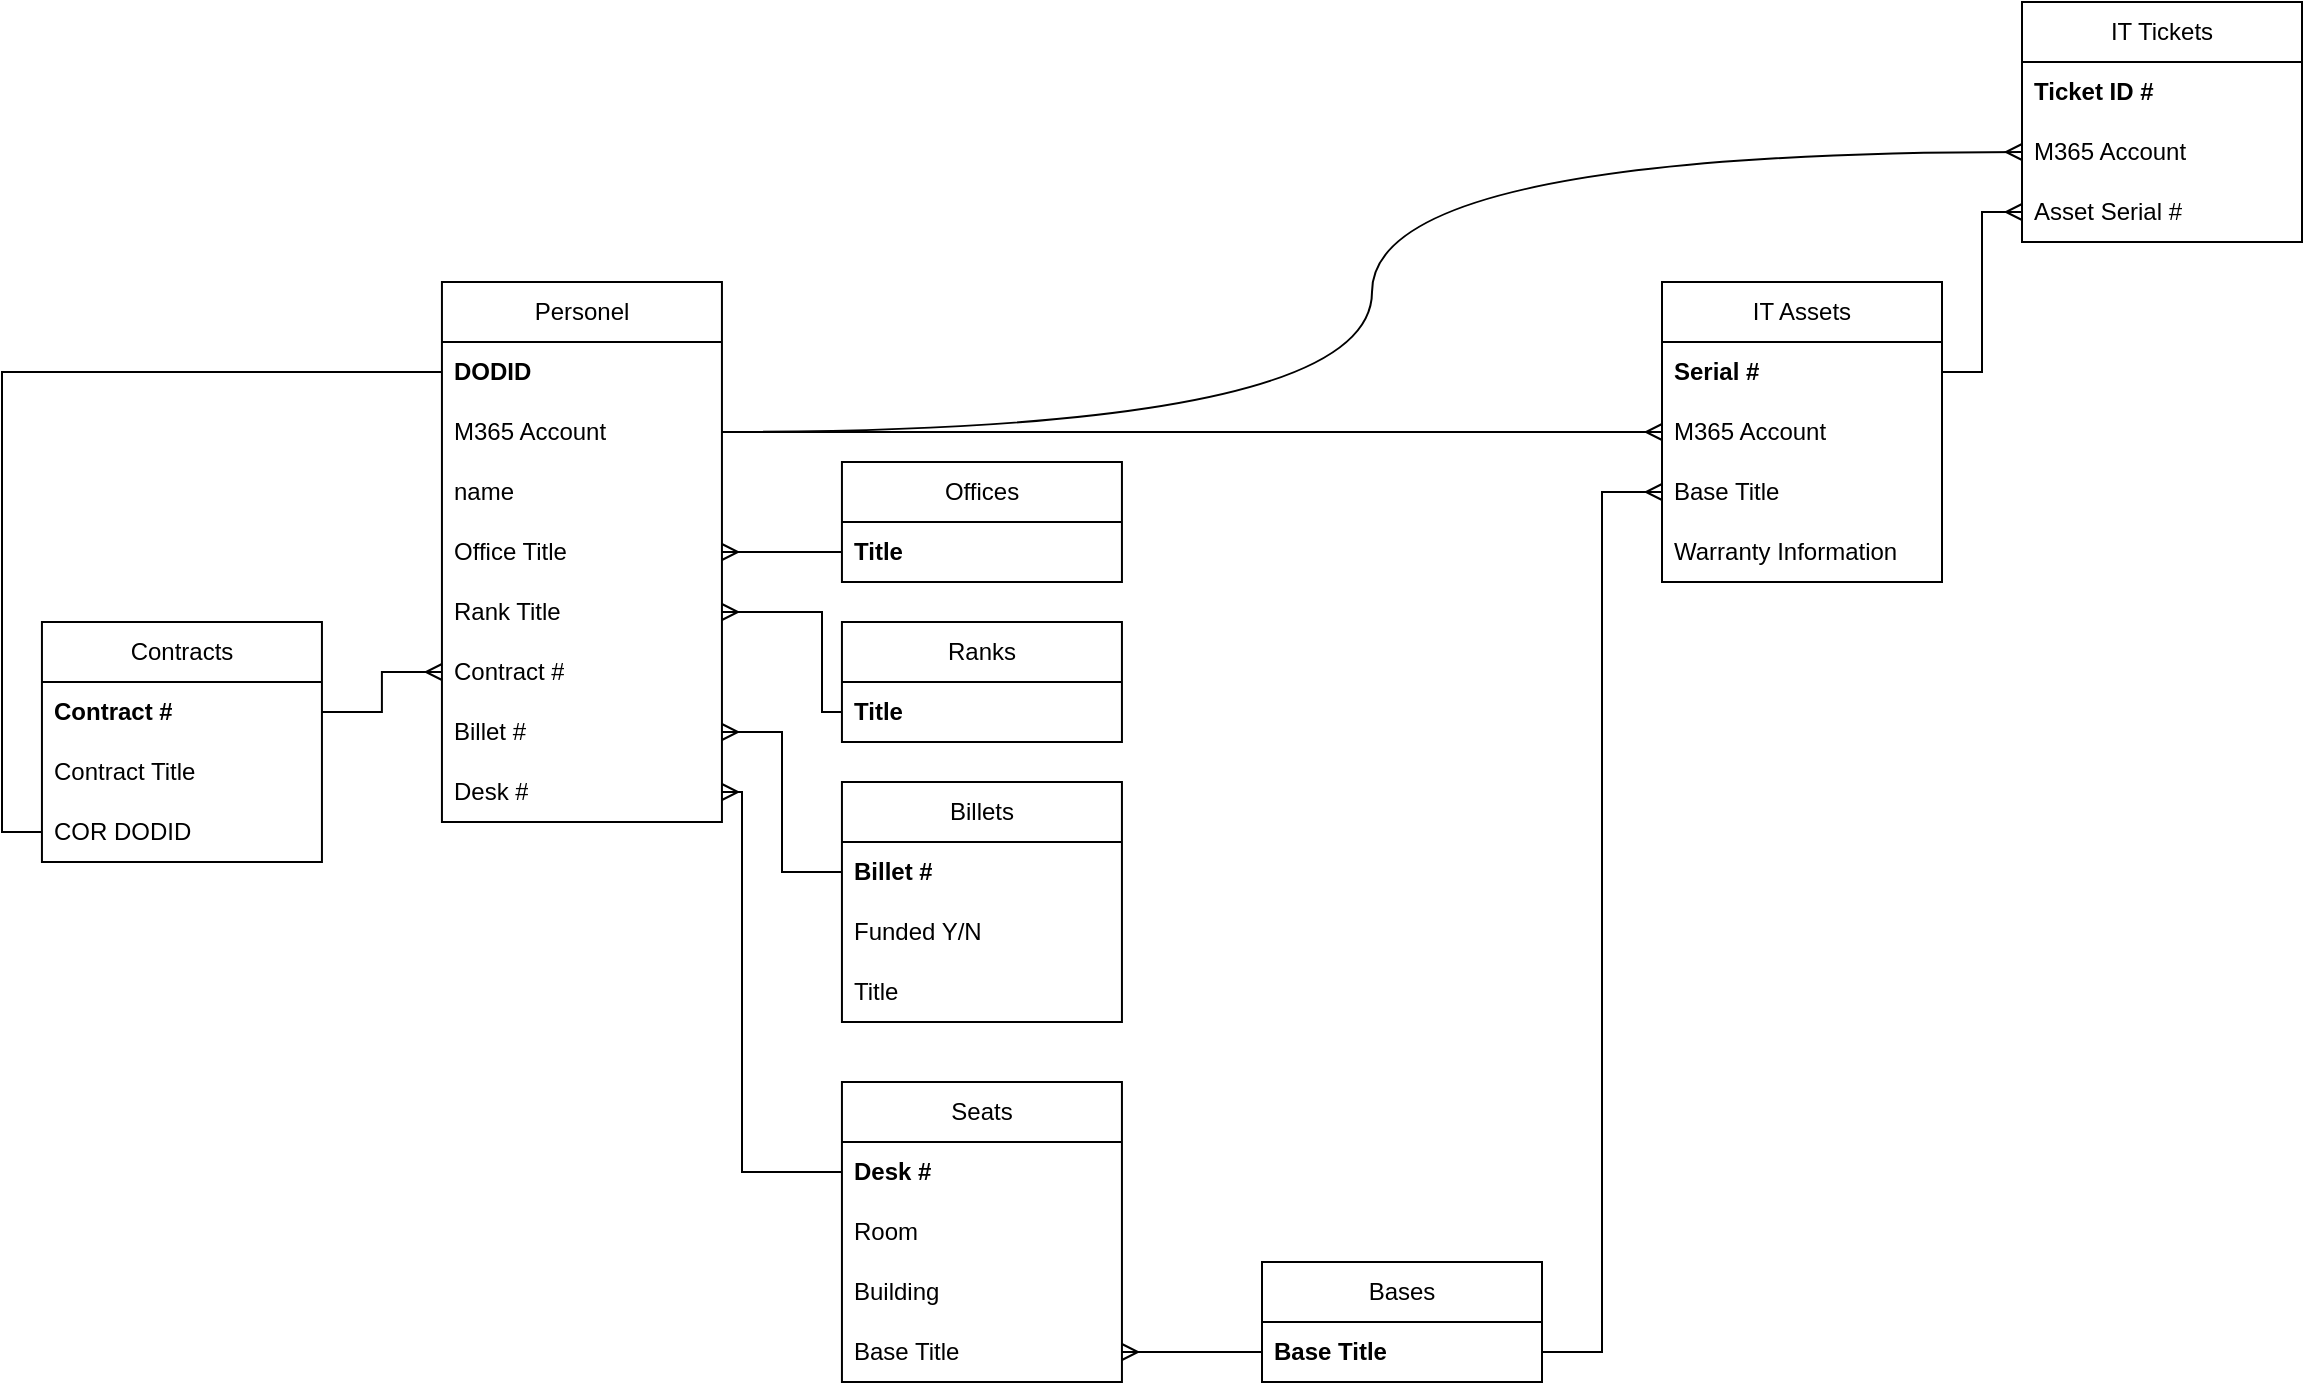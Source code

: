 <mxfile version="24.7.7">
  <diagram id="C5RBs43oDa-KdzZeNtuy" name="Page-1">
    <mxGraphModel dx="1295" dy="479" grid="1" gridSize="10" guides="1" tooltips="1" connect="1" arrows="1" fold="1" page="1" pageScale="1" pageWidth="827" pageHeight="1169" math="0" shadow="0">
      <root>
        <mxCell id="WIyWlLk6GJQsqaUBKTNV-0" />
        <mxCell id="WIyWlLk6GJQsqaUBKTNV-1" parent="WIyWlLk6GJQsqaUBKTNV-0" />
        <mxCell id="vUlH6Vl6wth67uqRiwSG-0" value="Personel" style="swimlane;fontStyle=0;childLayout=stackLayout;horizontal=1;startSize=30;horizontalStack=0;resizeParent=1;resizeParentMax=0;resizeLast=0;collapsible=1;marginBottom=0;whiteSpace=wrap;html=1;" parent="WIyWlLk6GJQsqaUBKTNV-1" vertex="1">
          <mxGeometry x="349.97" y="270" width="140" height="270" as="geometry" />
        </mxCell>
        <mxCell id="vUlH6Vl6wth67uqRiwSG-1" value="DODID" style="text;strokeColor=none;fillColor=none;align=left;verticalAlign=middle;spacingLeft=4;spacingRight=4;overflow=hidden;points=[[0,0.5],[1,0.5]];portConstraint=eastwest;rotatable=0;whiteSpace=wrap;html=1;fontStyle=1" parent="vUlH6Vl6wth67uqRiwSG-0" vertex="1">
          <mxGeometry y="30" width="140" height="30" as="geometry" />
        </mxCell>
        <mxCell id="aeiDQcz8Zeortzz3iybc-2" value="M365 Account" style="text;strokeColor=none;fillColor=none;align=left;verticalAlign=middle;spacingLeft=4;spacingRight=4;overflow=hidden;points=[[0,0.5],[1,0.5]];portConstraint=eastwest;rotatable=0;whiteSpace=wrap;html=1;" vertex="1" parent="vUlH6Vl6wth67uqRiwSG-0">
          <mxGeometry y="60" width="140" height="30" as="geometry" />
        </mxCell>
        <mxCell id="vUlH6Vl6wth67uqRiwSG-2" value="name" style="text;strokeColor=none;fillColor=none;align=left;verticalAlign=middle;spacingLeft=4;spacingRight=4;overflow=hidden;points=[[0,0.5],[1,0.5]];portConstraint=eastwest;rotatable=0;whiteSpace=wrap;html=1;" parent="vUlH6Vl6wth67uqRiwSG-0" vertex="1">
          <mxGeometry y="90" width="140" height="30" as="geometry" />
        </mxCell>
        <mxCell id="vUlH6Vl6wth67uqRiwSG-4" value="Office Title" style="text;strokeColor=none;fillColor=none;align=left;verticalAlign=middle;spacingLeft=4;spacingRight=4;overflow=hidden;points=[[0,0.5],[1,0.5]];portConstraint=eastwest;rotatable=0;whiteSpace=wrap;html=1;" parent="vUlH6Vl6wth67uqRiwSG-0" vertex="1">
          <mxGeometry y="120" width="140" height="30" as="geometry" />
        </mxCell>
        <mxCell id="vUlH6Vl6wth67uqRiwSG-6" value="Rank Title" style="text;strokeColor=none;fillColor=none;align=left;verticalAlign=middle;spacingLeft=4;spacingRight=4;overflow=hidden;points=[[0,0.5],[1,0.5]];portConstraint=eastwest;rotatable=0;whiteSpace=wrap;html=1;" parent="vUlH6Vl6wth67uqRiwSG-0" vertex="1">
          <mxGeometry y="150" width="140" height="30" as="geometry" />
        </mxCell>
        <mxCell id="RHlTA52gD5KvDwEc1gdc-13" value="Contract #" style="text;strokeColor=none;fillColor=none;align=left;verticalAlign=middle;spacingLeft=4;spacingRight=4;overflow=hidden;points=[[0,0.5],[1,0.5]];portConstraint=eastwest;rotatable=0;whiteSpace=wrap;html=1;" parent="vUlH6Vl6wth67uqRiwSG-0" vertex="1">
          <mxGeometry y="180" width="140" height="30" as="geometry" />
        </mxCell>
        <mxCell id="RHlTA52gD5KvDwEc1gdc-14" value="Billet #" style="text;strokeColor=none;fillColor=none;align=left;verticalAlign=middle;spacingLeft=4;spacingRight=4;overflow=hidden;points=[[0,0.5],[1,0.5]];portConstraint=eastwest;rotatable=0;whiteSpace=wrap;html=1;" parent="vUlH6Vl6wth67uqRiwSG-0" vertex="1">
          <mxGeometry y="210" width="140" height="30" as="geometry" />
        </mxCell>
        <mxCell id="RHlTA52gD5KvDwEc1gdc-16" value="Desk #" style="text;strokeColor=none;fillColor=none;align=left;verticalAlign=middle;spacingLeft=4;spacingRight=4;overflow=hidden;points=[[0,0.5],[1,0.5]];portConstraint=eastwest;rotatable=0;whiteSpace=wrap;html=1;" parent="vUlH6Vl6wth67uqRiwSG-0" vertex="1">
          <mxGeometry y="240" width="140" height="30" as="geometry" />
        </mxCell>
        <mxCell id="vUlH6Vl6wth67uqRiwSG-7" value="Seats" style="swimlane;fontStyle=0;childLayout=stackLayout;horizontal=1;startSize=30;horizontalStack=0;resizeParent=1;resizeParentMax=0;resizeLast=0;collapsible=1;marginBottom=0;whiteSpace=wrap;html=1;" parent="WIyWlLk6GJQsqaUBKTNV-1" vertex="1">
          <mxGeometry x="549.97" y="670" width="140" height="150" as="geometry">
            <mxRectangle x="400" y="300" width="80" height="30" as="alternateBounds" />
          </mxGeometry>
        </mxCell>
        <mxCell id="vUlH6Vl6wth67uqRiwSG-8" value="Desk #" style="text;strokeColor=none;fillColor=none;align=left;verticalAlign=middle;spacingLeft=4;spacingRight=4;overflow=hidden;points=[[0,0.5],[1,0.5]];portConstraint=eastwest;rotatable=0;whiteSpace=wrap;html=1;fontStyle=1" parent="vUlH6Vl6wth67uqRiwSG-7" vertex="1">
          <mxGeometry y="30" width="140" height="30" as="geometry" />
        </mxCell>
        <mxCell id="vUlH6Vl6wth67uqRiwSG-10" value="Room" style="text;strokeColor=none;fillColor=none;align=left;verticalAlign=middle;spacingLeft=4;spacingRight=4;overflow=hidden;points=[[0,0.5],[1,0.5]];portConstraint=eastwest;rotatable=0;whiteSpace=wrap;html=1;" parent="vUlH6Vl6wth67uqRiwSG-7" vertex="1">
          <mxGeometry y="60" width="140" height="30" as="geometry" />
        </mxCell>
        <mxCell id="vUlH6Vl6wth67uqRiwSG-11" value="Building" style="text;strokeColor=none;fillColor=none;align=left;verticalAlign=middle;spacingLeft=4;spacingRight=4;overflow=hidden;points=[[0,0.5],[1,0.5]];portConstraint=eastwest;rotatable=0;whiteSpace=wrap;html=1;" parent="vUlH6Vl6wth67uqRiwSG-7" vertex="1">
          <mxGeometry y="90" width="140" height="30" as="geometry" />
        </mxCell>
        <mxCell id="vUlH6Vl6wth67uqRiwSG-14" value="Base Title" style="text;strokeColor=none;fillColor=none;align=left;verticalAlign=middle;spacingLeft=4;spacingRight=4;overflow=hidden;points=[[0,0.5],[1,0.5]];portConstraint=eastwest;rotatable=0;whiteSpace=wrap;html=1;" parent="vUlH6Vl6wth67uqRiwSG-7" vertex="1">
          <mxGeometry y="120" width="140" height="30" as="geometry" />
        </mxCell>
        <mxCell id="vUlH6Vl6wth67uqRiwSG-16" value="IT Assets" style="swimlane;fontStyle=0;childLayout=stackLayout;horizontal=1;startSize=30;horizontalStack=0;resizeParent=1;resizeParentMax=0;resizeLast=0;collapsible=1;marginBottom=0;whiteSpace=wrap;html=1;" parent="WIyWlLk6GJQsqaUBKTNV-1" vertex="1">
          <mxGeometry x="960" y="270" width="140" height="150" as="geometry" />
        </mxCell>
        <mxCell id="vUlH6Vl6wth67uqRiwSG-17" value="Serial #" style="text;align=left;verticalAlign=middle;spacingLeft=4;spacingRight=4;overflow=hidden;points=[[0,0.5],[1,0.5]];portConstraint=eastwest;rotatable=0;whiteSpace=wrap;html=1;shadow=0;fontStyle=1" parent="vUlH6Vl6wth67uqRiwSG-16" vertex="1">
          <mxGeometry y="30" width="140" height="30" as="geometry" />
        </mxCell>
        <mxCell id="vUlH6Vl6wth67uqRiwSG-18" value="M365 Account" style="text;strokeColor=none;fillColor=none;align=left;verticalAlign=middle;spacingLeft=4;spacingRight=4;overflow=hidden;points=[[0,0.5],[1,0.5]];portConstraint=eastwest;rotatable=0;whiteSpace=wrap;html=1;" parent="vUlH6Vl6wth67uqRiwSG-16" vertex="1">
          <mxGeometry y="60" width="140" height="30" as="geometry" />
        </mxCell>
        <mxCell id="vUlH6Vl6wth67uqRiwSG-19" value="Base Title" style="text;strokeColor=none;fillColor=none;align=left;verticalAlign=middle;spacingLeft=4;spacingRight=4;overflow=hidden;points=[[0,0.5],[1,0.5]];portConstraint=eastwest;rotatable=0;whiteSpace=wrap;html=1;" parent="vUlH6Vl6wth67uqRiwSG-16" vertex="1">
          <mxGeometry y="90" width="140" height="30" as="geometry" />
        </mxCell>
        <mxCell id="RHlTA52gD5KvDwEc1gdc-46" value="Warranty Information" style="text;strokeColor=none;fillColor=none;align=left;verticalAlign=middle;spacingLeft=4;spacingRight=4;overflow=hidden;points=[[0,0.5],[1,0.5]];portConstraint=eastwest;rotatable=0;whiteSpace=wrap;html=1;" parent="vUlH6Vl6wth67uqRiwSG-16" vertex="1">
          <mxGeometry y="120" width="140" height="30" as="geometry" />
        </mxCell>
        <mxCell id="RHlTA52gD5KvDwEc1gdc-0" value="Billets" style="swimlane;fontStyle=0;childLayout=stackLayout;horizontal=1;startSize=30;horizontalStack=0;resizeParent=1;resizeParentMax=0;resizeLast=0;collapsible=1;marginBottom=0;whiteSpace=wrap;html=1;" parent="WIyWlLk6GJQsqaUBKTNV-1" vertex="1">
          <mxGeometry x="549.97" y="520" width="140" height="120" as="geometry" />
        </mxCell>
        <mxCell id="RHlTA52gD5KvDwEc1gdc-1" value="Billet #" style="text;strokeColor=none;fillColor=none;align=left;verticalAlign=middle;spacingLeft=4;spacingRight=4;overflow=hidden;points=[[0,0.5],[1,0.5]];portConstraint=eastwest;rotatable=0;whiteSpace=wrap;html=1;fontStyle=1" parent="RHlTA52gD5KvDwEc1gdc-0" vertex="1">
          <mxGeometry y="30" width="140" height="30" as="geometry" />
        </mxCell>
        <mxCell id="RHlTA52gD5KvDwEc1gdc-2" value="Funded Y/N" style="text;strokeColor=none;fillColor=none;align=left;verticalAlign=middle;spacingLeft=4;spacingRight=4;overflow=hidden;points=[[0,0.5],[1,0.5]];portConstraint=eastwest;rotatable=0;whiteSpace=wrap;html=1;" parent="RHlTA52gD5KvDwEc1gdc-0" vertex="1">
          <mxGeometry y="60" width="140" height="30" as="geometry" />
        </mxCell>
        <mxCell id="RHlTA52gD5KvDwEc1gdc-3" value="Title" style="text;strokeColor=none;fillColor=none;align=left;verticalAlign=middle;spacingLeft=4;spacingRight=4;overflow=hidden;points=[[0,0.5],[1,0.5]];portConstraint=eastwest;rotatable=0;whiteSpace=wrap;html=1;" parent="RHlTA52gD5KvDwEc1gdc-0" vertex="1">
          <mxGeometry y="90" width="140" height="30" as="geometry" />
        </mxCell>
        <mxCell id="RHlTA52gD5KvDwEc1gdc-7" value="Contracts" style="swimlane;fontStyle=0;childLayout=stackLayout;horizontal=1;startSize=30;horizontalStack=0;resizeParent=1;resizeParentMax=0;resizeLast=0;collapsible=1;marginBottom=0;whiteSpace=wrap;html=1;" parent="WIyWlLk6GJQsqaUBKTNV-1" vertex="1">
          <mxGeometry x="149.97" y="440" width="140" height="120" as="geometry" />
        </mxCell>
        <mxCell id="RHlTA52gD5KvDwEc1gdc-8" value="Contract #" style="text;strokeColor=none;fillColor=none;align=left;verticalAlign=middle;spacingLeft=4;spacingRight=4;overflow=hidden;points=[[0,0.5],[1,0.5]];portConstraint=eastwest;rotatable=0;whiteSpace=wrap;html=1;fontStyle=1" parent="RHlTA52gD5KvDwEc1gdc-7" vertex="1">
          <mxGeometry y="30" width="140" height="30" as="geometry" />
        </mxCell>
        <mxCell id="RHlTA52gD5KvDwEc1gdc-9" value="Contract Title" style="text;strokeColor=none;fillColor=none;align=left;verticalAlign=middle;spacingLeft=4;spacingRight=4;overflow=hidden;points=[[0,0.5],[1,0.5]];portConstraint=eastwest;rotatable=0;whiteSpace=wrap;html=1;" parent="RHlTA52gD5KvDwEc1gdc-7" vertex="1">
          <mxGeometry y="60" width="140" height="30" as="geometry" />
        </mxCell>
        <mxCell id="RHlTA52gD5KvDwEc1gdc-23" value="COR DODID" style="text;strokeColor=none;fillColor=none;align=left;verticalAlign=middle;spacingLeft=4;spacingRight=4;overflow=hidden;points=[[0,0.5],[1,0.5]];portConstraint=eastwest;rotatable=0;whiteSpace=wrap;html=1;" parent="RHlTA52gD5KvDwEc1gdc-7" vertex="1">
          <mxGeometry y="90" width="140" height="30" as="geometry" />
        </mxCell>
        <mxCell id="RHlTA52gD5KvDwEc1gdc-15" value="" style="endArrow=none;html=1;rounded=0;entryX=1;entryY=0.5;entryDx=0;entryDy=0;edgeStyle=orthogonalEdgeStyle;startArrow=ERmany;startFill=0;endFill=0;exitX=0;exitY=0.5;exitDx=0;exitDy=0;" parent="WIyWlLk6GJQsqaUBKTNV-1" source="RHlTA52gD5KvDwEc1gdc-13" target="RHlTA52gD5KvDwEc1gdc-8" edge="1">
          <mxGeometry width="50" height="50" relative="1" as="geometry">
            <mxPoint x="269.97" y="505" as="sourcePoint" />
            <mxPoint x="349.97" y="765" as="targetPoint" />
            <Array as="points">
              <mxPoint x="319.97" y="465" />
              <mxPoint x="319.97" y="485" />
            </Array>
          </mxGeometry>
        </mxCell>
        <mxCell id="RHlTA52gD5KvDwEc1gdc-24" style="edgeStyle=orthogonalEdgeStyle;rounded=0;orthogonalLoop=1;jettySize=auto;html=1;entryX=0;entryY=0.5;entryDx=0;entryDy=0;endArrow=none;endFill=0;exitX=0;exitY=0.5;exitDx=0;exitDy=0;" parent="WIyWlLk6GJQsqaUBKTNV-1" source="RHlTA52gD5KvDwEc1gdc-23" target="vUlH6Vl6wth67uqRiwSG-1" edge="1">
          <mxGeometry relative="1" as="geometry" />
        </mxCell>
        <mxCell id="RHlTA52gD5KvDwEc1gdc-25" value="Offices" style="swimlane;fontStyle=0;childLayout=stackLayout;horizontal=1;startSize=30;horizontalStack=0;resizeParent=1;resizeParentMax=0;resizeLast=0;collapsible=1;marginBottom=0;whiteSpace=wrap;html=1;" parent="WIyWlLk6GJQsqaUBKTNV-1" vertex="1">
          <mxGeometry x="549.97" y="360" width="140" height="60" as="geometry" />
        </mxCell>
        <mxCell id="RHlTA52gD5KvDwEc1gdc-26" value="Title" style="text;strokeColor=none;fillColor=none;align=left;verticalAlign=middle;spacingLeft=4;spacingRight=4;overflow=hidden;points=[[0,0.5],[1,0.5]];portConstraint=eastwest;rotatable=0;whiteSpace=wrap;html=1;fontStyle=1" parent="RHlTA52gD5KvDwEc1gdc-25" vertex="1">
          <mxGeometry y="30" width="140" height="30" as="geometry" />
        </mxCell>
        <mxCell id="RHlTA52gD5KvDwEc1gdc-29" style="edgeStyle=orthogonalEdgeStyle;rounded=0;orthogonalLoop=1;jettySize=auto;html=1;entryX=0;entryY=0.5;entryDx=0;entryDy=0;endArrow=none;endFill=0;exitX=1;exitY=0.5;exitDx=0;exitDy=0;startArrow=ERmany;startFill=0;" parent="WIyWlLk6GJQsqaUBKTNV-1" source="vUlH6Vl6wth67uqRiwSG-4" target="RHlTA52gD5KvDwEc1gdc-26" edge="1">
          <mxGeometry relative="1" as="geometry" />
        </mxCell>
        <mxCell id="RHlTA52gD5KvDwEc1gdc-31" value="Ranks" style="swimlane;fontStyle=0;childLayout=stackLayout;horizontal=1;startSize=30;horizontalStack=0;resizeParent=1;resizeParentMax=0;resizeLast=0;collapsible=1;marginBottom=0;whiteSpace=wrap;html=1;" parent="WIyWlLk6GJQsqaUBKTNV-1" vertex="1">
          <mxGeometry x="549.97" y="440" width="140" height="60" as="geometry" />
        </mxCell>
        <mxCell id="RHlTA52gD5KvDwEc1gdc-32" value="Title" style="text;strokeColor=none;fillColor=none;align=left;verticalAlign=middle;spacingLeft=4;spacingRight=4;overflow=hidden;points=[[0,0.5],[1,0.5]];portConstraint=eastwest;rotatable=0;whiteSpace=wrap;html=1;fontStyle=1" parent="RHlTA52gD5KvDwEc1gdc-31" vertex="1">
          <mxGeometry y="30" width="140" height="30" as="geometry" />
        </mxCell>
        <mxCell id="RHlTA52gD5KvDwEc1gdc-33" style="edgeStyle=orthogonalEdgeStyle;rounded=0;orthogonalLoop=1;jettySize=auto;html=1;exitX=1;exitY=0.5;exitDx=0;exitDy=0;entryX=0;entryY=0.5;entryDx=0;entryDy=0;endArrow=none;endFill=0;startArrow=ERmany;startFill=0;" parent="WIyWlLk6GJQsqaUBKTNV-1" source="vUlH6Vl6wth67uqRiwSG-6" target="RHlTA52gD5KvDwEc1gdc-32" edge="1">
          <mxGeometry relative="1" as="geometry">
            <Array as="points">
              <mxPoint x="540" y="435" />
              <mxPoint x="540" y="485" />
            </Array>
          </mxGeometry>
        </mxCell>
        <mxCell id="RHlTA52gD5KvDwEc1gdc-37" style="edgeStyle=orthogonalEdgeStyle;rounded=0;orthogonalLoop=1;jettySize=auto;html=1;startArrow=ERmany;startFill=0;endArrow=none;endFill=0;" parent="WIyWlLk6GJQsqaUBKTNV-1" source="RHlTA52gD5KvDwEc1gdc-14" target="RHlTA52gD5KvDwEc1gdc-1" edge="1">
          <mxGeometry relative="1" as="geometry" />
        </mxCell>
        <mxCell id="RHlTA52gD5KvDwEc1gdc-38" style="edgeStyle=orthogonalEdgeStyle;rounded=0;orthogonalLoop=1;jettySize=auto;html=1;entryX=0;entryY=0.5;entryDx=0;entryDy=0;startArrow=ERmany;startFill=0;endArrow=none;endFill=0;exitX=1;exitY=0.5;exitDx=0;exitDy=0;" parent="WIyWlLk6GJQsqaUBKTNV-1" source="RHlTA52gD5KvDwEc1gdc-16" target="vUlH6Vl6wth67uqRiwSG-8" edge="1">
          <mxGeometry relative="1" as="geometry">
            <Array as="points">
              <mxPoint x="500" y="525" />
              <mxPoint x="500" y="715" />
            </Array>
          </mxGeometry>
        </mxCell>
        <mxCell id="RHlTA52gD5KvDwEc1gdc-39" style="edgeStyle=orthogonalEdgeStyle;rounded=0;orthogonalLoop=1;jettySize=auto;html=1;endArrow=ERmany;endFill=0;exitX=1;exitY=0.5;exitDx=0;exitDy=0;" parent="WIyWlLk6GJQsqaUBKTNV-1" source="aeiDQcz8Zeortzz3iybc-2" target="vUlH6Vl6wth67uqRiwSG-18" edge="1">
          <mxGeometry relative="1" as="geometry" />
        </mxCell>
        <mxCell id="RHlTA52gD5KvDwEc1gdc-40" value="Bases" style="swimlane;fontStyle=0;childLayout=stackLayout;horizontal=1;startSize=30;horizontalStack=0;resizeParent=1;resizeParentMax=0;resizeLast=0;collapsible=1;marginBottom=0;whiteSpace=wrap;html=1;" parent="WIyWlLk6GJQsqaUBKTNV-1" vertex="1">
          <mxGeometry x="760" y="760" width="140" height="60" as="geometry" />
        </mxCell>
        <mxCell id="RHlTA52gD5KvDwEc1gdc-41" value="Base Title" style="text;strokeColor=none;fillColor=none;align=left;verticalAlign=middle;spacingLeft=4;spacingRight=4;overflow=hidden;points=[[0,0.5],[1,0.5]];portConstraint=eastwest;rotatable=0;whiteSpace=wrap;html=1;fontStyle=1" parent="RHlTA52gD5KvDwEc1gdc-40" vertex="1">
          <mxGeometry y="30" width="140" height="30" as="geometry" />
        </mxCell>
        <mxCell id="RHlTA52gD5KvDwEc1gdc-44" style="edgeStyle=orthogonalEdgeStyle;rounded=0;orthogonalLoop=1;jettySize=auto;html=1;entryX=0;entryY=0.5;entryDx=0;entryDy=0;startArrow=ERmany;startFill=0;endArrow=none;endFill=0;" parent="WIyWlLk6GJQsqaUBKTNV-1" source="vUlH6Vl6wth67uqRiwSG-14" target="RHlTA52gD5KvDwEc1gdc-41" edge="1">
          <mxGeometry relative="1" as="geometry" />
        </mxCell>
        <mxCell id="RHlTA52gD5KvDwEc1gdc-45" style="edgeStyle=orthogonalEdgeStyle;rounded=0;orthogonalLoop=1;jettySize=auto;html=1;entryX=1;entryY=0.5;entryDx=0;entryDy=0;startArrow=ERmany;startFill=0;endArrow=none;endFill=0;" parent="WIyWlLk6GJQsqaUBKTNV-1" source="vUlH6Vl6wth67uqRiwSG-19" target="RHlTA52gD5KvDwEc1gdc-41" edge="1">
          <mxGeometry relative="1" as="geometry" />
        </mxCell>
        <mxCell id="RHlTA52gD5KvDwEc1gdc-47" value="IT Tickets" style="swimlane;fontStyle=0;childLayout=stackLayout;horizontal=1;startSize=30;horizontalStack=0;resizeParent=1;resizeParentMax=0;resizeLast=0;collapsible=1;marginBottom=0;whiteSpace=wrap;html=1;" parent="WIyWlLk6GJQsqaUBKTNV-1" vertex="1">
          <mxGeometry x="1140" y="130" width="140" height="120" as="geometry" />
        </mxCell>
        <mxCell id="RHlTA52gD5KvDwEc1gdc-48" value="Ticket ID #" style="text;strokeColor=none;fillColor=none;align=left;verticalAlign=middle;spacingLeft=4;spacingRight=4;overflow=hidden;points=[[0,0.5],[1,0.5]];portConstraint=eastwest;rotatable=0;whiteSpace=wrap;html=1;fontStyle=1" parent="RHlTA52gD5KvDwEc1gdc-47" vertex="1">
          <mxGeometry y="30" width="140" height="30" as="geometry" />
        </mxCell>
        <mxCell id="RHlTA52gD5KvDwEc1gdc-49" value="M365 Account" style="text;strokeColor=none;fillColor=none;align=left;verticalAlign=middle;spacingLeft=4;spacingRight=4;overflow=hidden;points=[[0,0.5],[1,0.5]];portConstraint=eastwest;rotatable=0;whiteSpace=wrap;html=1;" parent="RHlTA52gD5KvDwEc1gdc-47" vertex="1">
          <mxGeometry y="60" width="140" height="30" as="geometry" />
        </mxCell>
        <mxCell id="RHlTA52gD5KvDwEc1gdc-50" value="Asset Serial #" style="text;strokeColor=none;fillColor=none;align=left;verticalAlign=middle;spacingLeft=4;spacingRight=4;overflow=hidden;points=[[0,0.5],[1,0.5]];portConstraint=eastwest;rotatable=0;whiteSpace=wrap;html=1;" parent="RHlTA52gD5KvDwEc1gdc-47" vertex="1">
          <mxGeometry y="90" width="140" height="30" as="geometry" />
        </mxCell>
        <mxCell id="RHlTA52gD5KvDwEc1gdc-51" style="edgeStyle=orthogonalEdgeStyle;rounded=0;orthogonalLoop=1;jettySize=auto;html=1;entryX=0;entryY=0.5;entryDx=0;entryDy=0;endArrow=ERmany;endFill=0;startArrow=none;startFill=0;" parent="WIyWlLk6GJQsqaUBKTNV-1" source="vUlH6Vl6wth67uqRiwSG-17" target="RHlTA52gD5KvDwEc1gdc-50" edge="1">
          <mxGeometry relative="1" as="geometry" />
        </mxCell>
        <mxCell id="RHlTA52gD5KvDwEc1gdc-52" style="edgeStyle=orthogonalEdgeStyle;rounded=0;orthogonalLoop=1;jettySize=auto;html=1;entryX=1;entryY=0.5;entryDx=0;entryDy=0;endArrow=none;endFill=0;startArrow=ERmany;startFill=0;curved=1;" parent="WIyWlLk6GJQsqaUBKTNV-1" source="RHlTA52gD5KvDwEc1gdc-49" target="aeiDQcz8Zeortzz3iybc-2" edge="1">
          <mxGeometry relative="1" as="geometry" />
        </mxCell>
      </root>
    </mxGraphModel>
  </diagram>
</mxfile>

